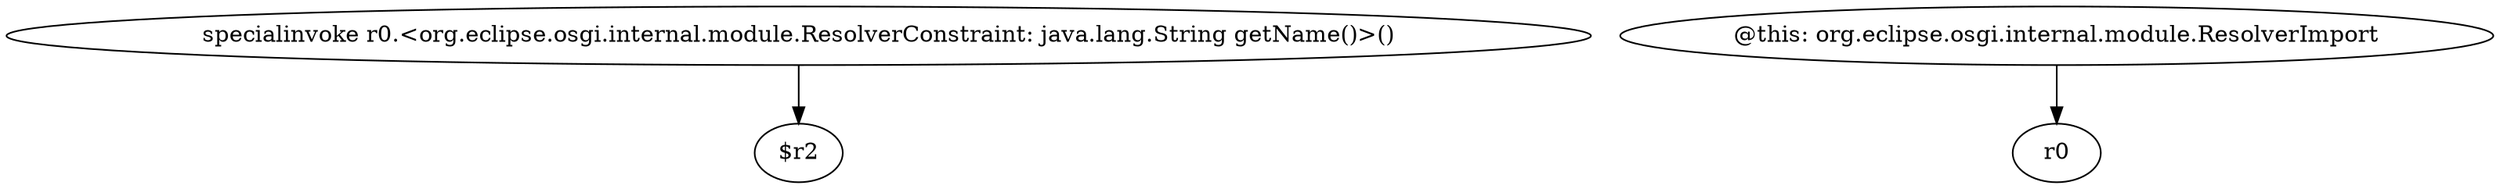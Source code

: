 digraph g {
0[label="specialinvoke r0.<org.eclipse.osgi.internal.module.ResolverConstraint: java.lang.String getName()>()"]
1[label="$r2"]
0->1[label=""]
2[label="@this: org.eclipse.osgi.internal.module.ResolverImport"]
3[label="r0"]
2->3[label=""]
}